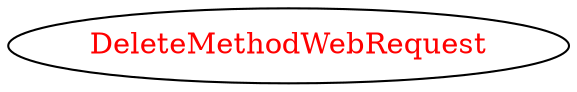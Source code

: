 digraph dependencyGraph {
 concentrate=true;
 ranksep="2.0";
 rankdir="LR"; 
 splines="ortho";
"DeleteMethodWebRequest" [fontcolor="red"];
}